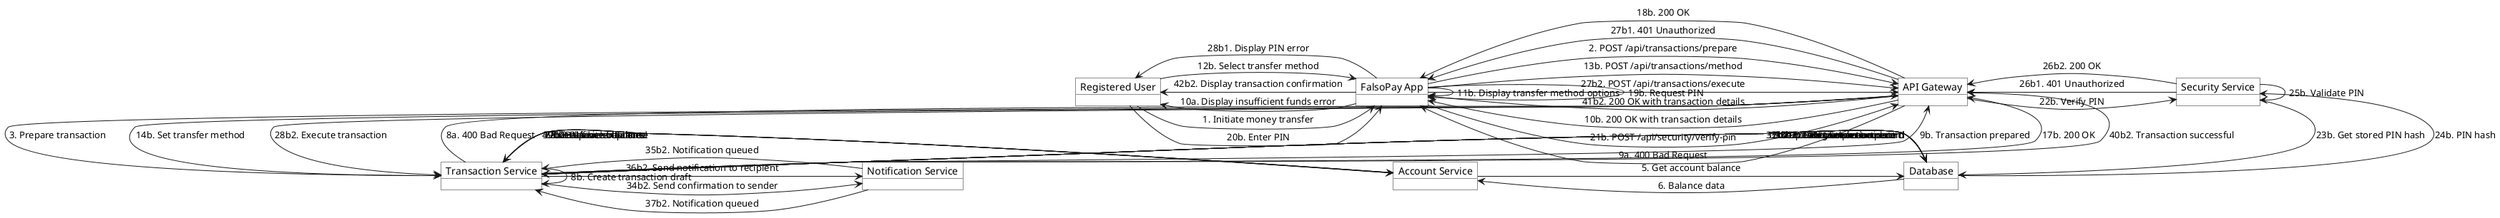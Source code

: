 @startuml CollaborationDiagram_UC9_SendMoney

' Define participants with strategic positioning to minimize intersections
object "Registered User" as User #FFFFFF
object "FalsoPay App" as App #FFFFFF
object "API Gateway" as Gateway #FFFFFF
object "Transaction Service" as TransService #FFFFFF
object "Security Service" as SecService #FFFFFF
object "Account Service" as AccountService #FFFFFF
object "Notification Service" as NotifService #FFFFFF
object "Database" as DB #FFFFFF

' Position objects to minimize crossing lines
User -[hidden]right- App
App -[hidden]right- Gateway
Gateway -[hidden]right- TransService
TransService -[hidden]down- AccountService
TransService -[hidden]down- SecService
TransService -[hidden]right- NotifService
NotifService -[hidden]right- DB

' Messages (using message numbers to indicate order)
User -> App : 1. Initiate money transfer
App -> Gateway : 2. POST /api/transactions/prepare
Gateway -> TransService : 3. Prepare transaction
TransService -> AccountService : 4. Check sender balance
AccountService -> DB : 5. Get account balance
DB --> AccountService : 6. Balance data

AccountService --> TransService : 7a. Insufficient balance
TransService --> Gateway : 8a. 400 Bad Request
Gateway --> App : 9a. 400 Bad Request
App --> User : 10a. Display insufficient funds error

AccountService --> TransService : 7b. Balance sufficient
TransService -> TransService : 8b. Create transaction draft
TransService --> Gateway : 9b. Transaction prepared
Gateway --> App : 10b. 200 OK with transaction details
App -> App : 11b. Display transfer method options
User -> App : 12b. Select transfer method

App -> Gateway : 13b. POST /api/transactions/method
Gateway -> TransService : 14b. Set transfer method
TransService -> DB : 15b. Update transaction record
DB --> TransService : 16b. Success
TransService --> Gateway : 17b. 200 OK
Gateway --> App : 18b. 200 OK

App -> App : 19b. Request PIN
User -> App : 20b. Enter PIN
App -> Gateway : 21b. POST /api/security/verify-pin
Gateway -> SecService : 22b. Verify PIN
SecService -> DB : 23b. Get stored PIN hash
DB --> SecService : 24b. PIN hash
SecService -> SecService : 25b. Validate PIN

SecService --> Gateway : 26b1. 401 Unauthorized
Gateway --> App : 27b1. 401 Unauthorized
App --> User : 28b1. Display PIN error

SecService --> Gateway : 26b2. 200 OK
App -> Gateway : 27b2. POST /api/transactions/execute
Gateway -> TransService : 28b2. Execute transaction
TransService -> DB : 29b2. Begin transaction
TransService -> DB : 30b2. Debit sender account
TransService -> DB : 31b2. Credit recipient account
TransService -> DB : 32b2. Create transaction record
DB --> TransService : 33b2. Transaction complete

TransService -> NotifService : 34b2. Send confirmation to sender
NotifService --> TransService : 35b2. Notification queued
TransService -> NotifService : 36b2. Send notification to recipient
NotifService --> TransService : 37b2. Notification queued

TransService -> AccountService : 38b2. Update balances
AccountService --> TransService : 39b2. Balances updated
TransService --> Gateway : 40b2. Transaction successful
Gateway --> App : 41b2. 200 OK with transaction details
App --> User : 42b2. Display transaction confirmation

@enduml 